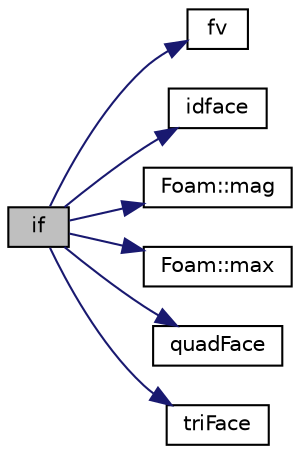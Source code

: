 digraph "if"
{
  bgcolor="transparent";
  edge [fontname="Helvetica",fontsize="10",labelfontname="Helvetica",labelfontsize="10"];
  node [fontname="Helvetica",fontsize="10",shape=record];
  rankdir="LR";
  Node1 [label="if",height=0.2,width=0.4,color="black", fillcolor="grey75", style="filled", fontcolor="black"];
  Node1 -> Node2 [color="midnightblue",fontsize="10",style="solid",fontname="Helvetica"];
  Node2 [label="fv",height=0.2,width=0.4,color="black",URL="$a04026.html#ae47b8766ffa7050538d9c826f703afa3"];
  Node1 -> Node3 [color="midnightblue",fontsize="10",style="solid",fontname="Helvetica"];
  Node3 [label="idface",height=0.2,width=0.4,color="black",URL="$a04026.html#aa2b7498b46258da34bb39be3cd9b068e"];
  Node1 -> Node4 [color="midnightblue",fontsize="10",style="solid",fontname="Helvetica"];
  Node4 [label="Foam::mag",height=0.2,width=0.4,color="black",URL="$a10974.html#a929da2a3fdcf3dacbbe0487d3a330dae"];
  Node1 -> Node5 [color="midnightblue",fontsize="10",style="solid",fontname="Helvetica"];
  Node5 [label="Foam::max",height=0.2,width=0.4,color="black",URL="$a10974.html#ac993e906cf2774ae77e666bc24e81733"];
  Node1 -> Node6 [color="midnightblue",fontsize="10",style="solid",fontname="Helvetica"];
  Node6 [label="quadFace",height=0.2,width=0.4,color="black",URL="$a04026.html#a4602f95a462fe90c9f615cd0d5d84b8b"];
  Node1 -> Node7 [color="midnightblue",fontsize="10",style="solid",fontname="Helvetica"];
  Node7 [label="triFace",height=0.2,width=0.4,color="black",URL="$a04026.html#a85e205b40128f23c7ad84f2d6fe1a4b1"];
}
